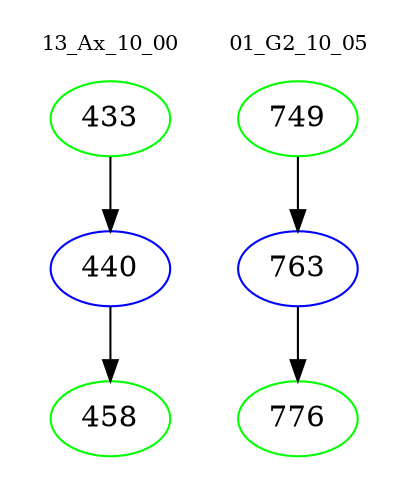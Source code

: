 digraph{
subgraph cluster_0 {
color = white
label = "13_Ax_10_00";
fontsize=10;
T0_433 [label="433", color="green"]
T0_433 -> T0_440 [color="black"]
T0_440 [label="440", color="blue"]
T0_440 -> T0_458 [color="black"]
T0_458 [label="458", color="green"]
}
subgraph cluster_1 {
color = white
label = "01_G2_10_05";
fontsize=10;
T1_749 [label="749", color="green"]
T1_749 -> T1_763 [color="black"]
T1_763 [label="763", color="blue"]
T1_763 -> T1_776 [color="black"]
T1_776 [label="776", color="green"]
}
}
